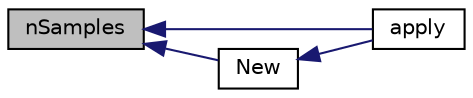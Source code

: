 digraph "nSamples"
{
  bgcolor="transparent";
  edge [fontname="Helvetica",fontsize="10",labelfontname="Helvetica",labelfontsize="10"];
  node [fontname="Helvetica",fontsize="10",shape=record];
  rankdir="LR";
  Node1 [label="nSamples",height=0.2,width=0.4,color="black", fillcolor="grey75", style="filled" fontcolor="black"];
  Node1 -> Node2 [dir="back",color="midnightblue",fontsize="10",style="solid",fontname="Helvetica"];
  Node2 [label="apply",height=0.2,width=0.4,color="black",URL="$classFoam_1_1windowModel.html#a55b45438972a92ac464c4aa7dc6d233b"];
  Node1 -> Node3 [dir="back",color="midnightblue",fontsize="10",style="solid",fontname="Helvetica"];
  Node3 [label="New",height=0.2,width=0.4,color="black",URL="$classFoam_1_1windowModel.html#a5fbcc5bb46cdf197f052e44217c50880",tooltip="Return a reference to the selected window model. "];
  Node3 -> Node2 [dir="back",color="midnightblue",fontsize="10",style="solid",fontname="Helvetica"];
}

